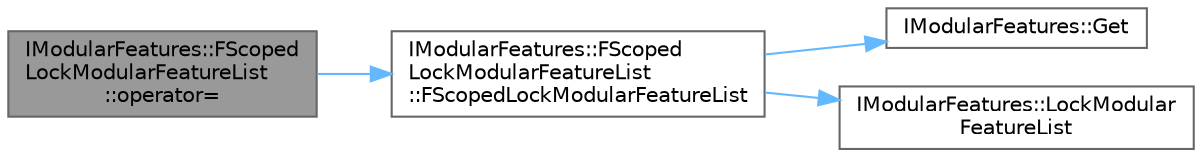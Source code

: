 digraph "IModularFeatures::FScopedLockModularFeatureList::operator="
{
 // INTERACTIVE_SVG=YES
 // LATEX_PDF_SIZE
  bgcolor="transparent";
  edge [fontname=Helvetica,fontsize=10,labelfontname=Helvetica,labelfontsize=10];
  node [fontname=Helvetica,fontsize=10,shape=box,height=0.2,width=0.4];
  rankdir="LR";
  Node1 [id="Node000001",label="IModularFeatures::FScoped\lLockModularFeatureList\l::operator=",height=0.2,width=0.4,color="gray40", fillcolor="grey60", style="filled", fontcolor="black",tooltip=" "];
  Node1 -> Node2 [id="edge1_Node000001_Node000002",color="steelblue1",style="solid",tooltip=" "];
  Node2 [id="Node000002",label="IModularFeatures::FScoped\lLockModularFeatureList\l::FScopedLockModularFeatureList",height=0.2,width=0.4,color="grey40", fillcolor="white", style="filled",URL="$dc/d01/structIModularFeatures_1_1FScopedLockModularFeatureList.html#ac6eadec36e28daa26569f07cc5878513",tooltip=" "];
  Node2 -> Node3 [id="edge2_Node000002_Node000003",color="steelblue1",style="solid",tooltip=" "];
  Node3 [id="Node000003",label="IModularFeatures::Get",height=0.2,width=0.4,color="grey40", fillcolor="white", style="filled",URL="$db/d7d/classIModularFeatures.html#a5ac99f0aa9c332edf17c12d74ec495f8",tooltip="Static: Access singleton instance."];
  Node2 -> Node4 [id="edge3_Node000002_Node000004",color="steelblue1",style="solid",tooltip=" "];
  Node4 [id="Node000004",label="IModularFeatures::LockModular\lFeatureList",height=0.2,width=0.4,color="grey40", fillcolor="white", style="filled",URL="$db/d7d/classIModularFeatures.html#aa8639a078d96c5063af588b08abd9745",tooltip="Lock modular features for access from another thread."];
}

